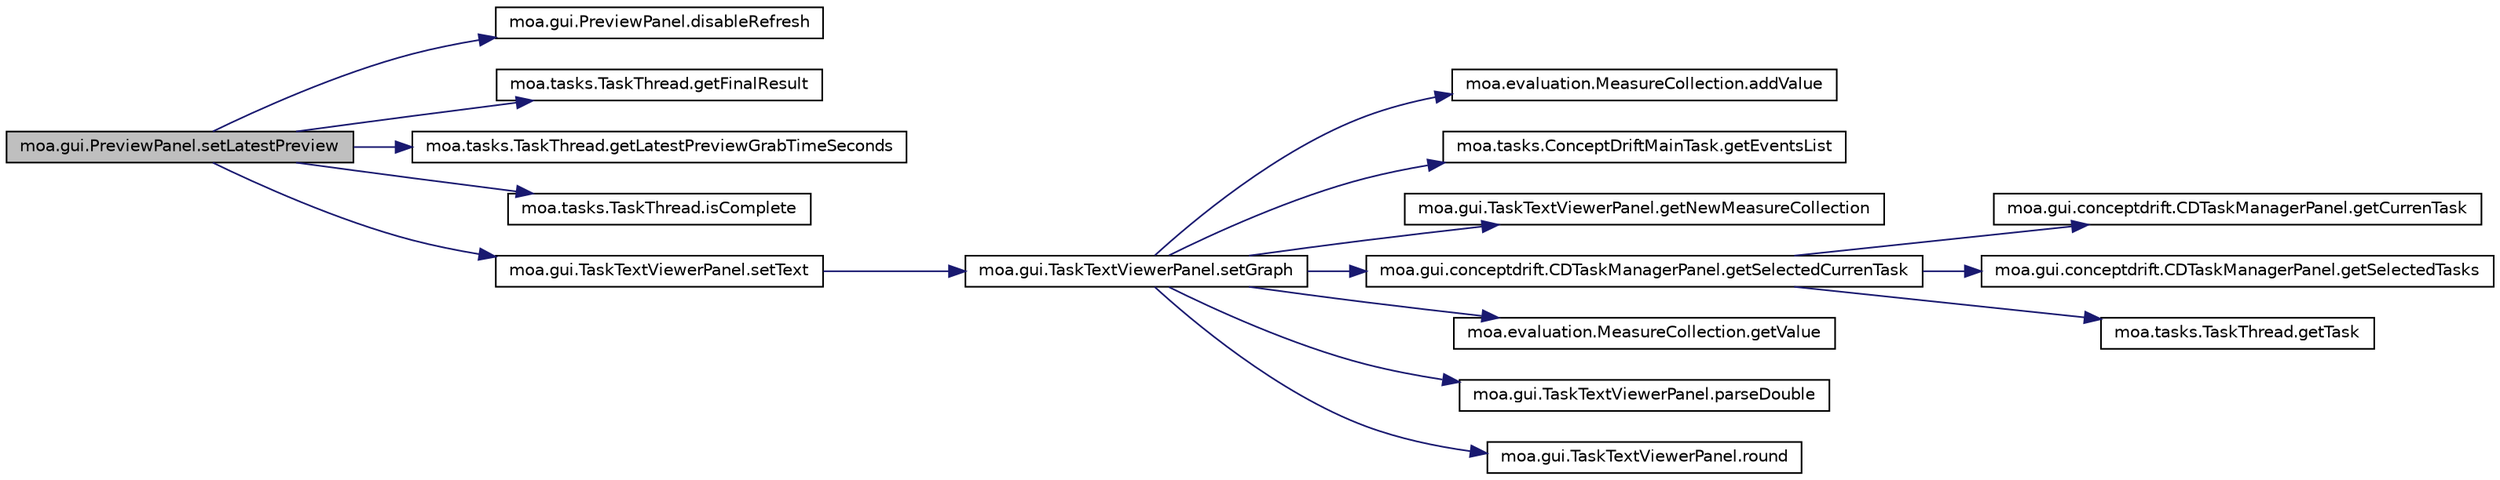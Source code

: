 digraph G
{
  edge [fontname="Helvetica",fontsize="10",labelfontname="Helvetica",labelfontsize="10"];
  node [fontname="Helvetica",fontsize="10",shape=record];
  rankdir=LR;
  Node1 [label="moa.gui.PreviewPanel.setLatestPreview",height=0.2,width=0.4,color="black", fillcolor="grey75", style="filled" fontcolor="black"];
  Node1 -> Node2 [color="midnightblue",fontsize="10",style="solid",fontname="Helvetica"];
  Node2 [label="moa.gui.PreviewPanel.disableRefresh",height=0.2,width=0.4,color="black", fillcolor="white", style="filled",URL="$classmoa_1_1gui_1_1PreviewPanel.html#a6d12f33c0f85fbbee2a9d794c465e5da"];
  Node1 -> Node3 [color="midnightblue",fontsize="10",style="solid",fontname="Helvetica"];
  Node3 [label="moa.tasks.TaskThread.getFinalResult",height=0.2,width=0.4,color="black", fillcolor="white", style="filled",URL="$classmoa_1_1tasks_1_1TaskThread.html#a7c7fb4d3426dfe208dd5c8972f74eb49"];
  Node1 -> Node4 [color="midnightblue",fontsize="10",style="solid",fontname="Helvetica"];
  Node4 [label="moa.tasks.TaskThread.getLatestPreviewGrabTimeSeconds",height=0.2,width=0.4,color="black", fillcolor="white", style="filled",URL="$classmoa_1_1tasks_1_1TaskThread.html#a7b6c14739d77528991522676d1489aa8"];
  Node1 -> Node5 [color="midnightblue",fontsize="10",style="solid",fontname="Helvetica"];
  Node5 [label="moa.tasks.TaskThread.isComplete",height=0.2,width=0.4,color="black", fillcolor="white", style="filled",URL="$classmoa_1_1tasks_1_1TaskThread.html#ab7be27d49b04204985d254ee51a3eb7b"];
  Node1 -> Node6 [color="midnightblue",fontsize="10",style="solid",fontname="Helvetica"];
  Node6 [label="moa.gui.TaskTextViewerPanel.setText",height=0.2,width=0.4,color="black", fillcolor="white", style="filled",URL="$classmoa_1_1gui_1_1TaskTextViewerPanel.html#a0193f976560fd45d675cafc39a71fd1e"];
  Node6 -> Node7 [color="midnightblue",fontsize="10",style="solid",fontname="Helvetica"];
  Node7 [label="moa.gui.TaskTextViewerPanel.setGraph",height=0.2,width=0.4,color="black", fillcolor="white", style="filled",URL="$classmoa_1_1gui_1_1TaskTextViewerPanel.html#a58e92cea35637ef475a544fd0f2d4ed2"];
  Node7 -> Node8 [color="midnightblue",fontsize="10",style="solid",fontname="Helvetica"];
  Node8 [label="moa.evaluation.MeasureCollection.addValue",height=0.2,width=0.4,color="black", fillcolor="white", style="filled",URL="$classmoa_1_1evaluation_1_1MeasureCollection.html#a344a1c04e2e600092750c6676b9c9906"];
  Node7 -> Node9 [color="midnightblue",fontsize="10",style="solid",fontname="Helvetica"];
  Node9 [label="moa.tasks.ConceptDriftMainTask.getEventsList",height=0.2,width=0.4,color="black", fillcolor="white", style="filled",URL="$classmoa_1_1tasks_1_1ConceptDriftMainTask.html#ad4c08b553ea52bac21903b9af68d1a81"];
  Node7 -> Node10 [color="midnightblue",fontsize="10",style="solid",fontname="Helvetica"];
  Node10 [label="moa.gui.TaskTextViewerPanel.getNewMeasureCollection",height=0.2,width=0.4,color="black", fillcolor="white", style="filled",URL="$classmoa_1_1gui_1_1TaskTextViewerPanel.html#ae11493bdbd1de595e9890826665e00e4"];
  Node7 -> Node11 [color="midnightblue",fontsize="10",style="solid",fontname="Helvetica"];
  Node11 [label="moa.gui.conceptdrift.CDTaskManagerPanel.getSelectedCurrenTask",height=0.2,width=0.4,color="black", fillcolor="white", style="filled",URL="$classmoa_1_1gui_1_1conceptdrift_1_1CDTaskManagerPanel.html#a35d1a35fedfe654f551e0674a57994b5"];
  Node11 -> Node12 [color="midnightblue",fontsize="10",style="solid",fontname="Helvetica"];
  Node12 [label="moa.gui.conceptdrift.CDTaskManagerPanel.getCurrenTask",height=0.2,width=0.4,color="black", fillcolor="white", style="filled",URL="$classmoa_1_1gui_1_1conceptdrift_1_1CDTaskManagerPanel.html#a4b83ab8c9a34504bac8916eb9b0d1272"];
  Node11 -> Node13 [color="midnightblue",fontsize="10",style="solid",fontname="Helvetica"];
  Node13 [label="moa.gui.conceptdrift.CDTaskManagerPanel.getSelectedTasks",height=0.2,width=0.4,color="black", fillcolor="white", style="filled",URL="$classmoa_1_1gui_1_1conceptdrift_1_1CDTaskManagerPanel.html#add709d2d090cedfe3728efcc9acf6dd2"];
  Node11 -> Node14 [color="midnightblue",fontsize="10",style="solid",fontname="Helvetica"];
  Node14 [label="moa.tasks.TaskThread.getTask",height=0.2,width=0.4,color="black", fillcolor="white", style="filled",URL="$classmoa_1_1tasks_1_1TaskThread.html#aaa42f5df321a72870b224e83bb0cf6fa"];
  Node7 -> Node15 [color="midnightblue",fontsize="10",style="solid",fontname="Helvetica"];
  Node15 [label="moa.evaluation.MeasureCollection.getValue",height=0.2,width=0.4,color="black", fillcolor="white", style="filled",URL="$classmoa_1_1evaluation_1_1MeasureCollection.html#a23eeb889828aafe68c192fab36a0ade3"];
  Node7 -> Node16 [color="midnightblue",fontsize="10",style="solid",fontname="Helvetica"];
  Node16 [label="moa.gui.TaskTextViewerPanel.parseDouble",height=0.2,width=0.4,color="black", fillcolor="white", style="filled",URL="$classmoa_1_1gui_1_1TaskTextViewerPanel.html#aab1cb112128fcfc69a51c69bfa2ee135"];
  Node7 -> Node17 [color="midnightblue",fontsize="10",style="solid",fontname="Helvetica"];
  Node17 [label="moa.gui.TaskTextViewerPanel.round",height=0.2,width=0.4,color="black", fillcolor="white", style="filled",URL="$classmoa_1_1gui_1_1TaskTextViewerPanel.html#a508113467ed9b0bf03dd9620053009ae"];
}
